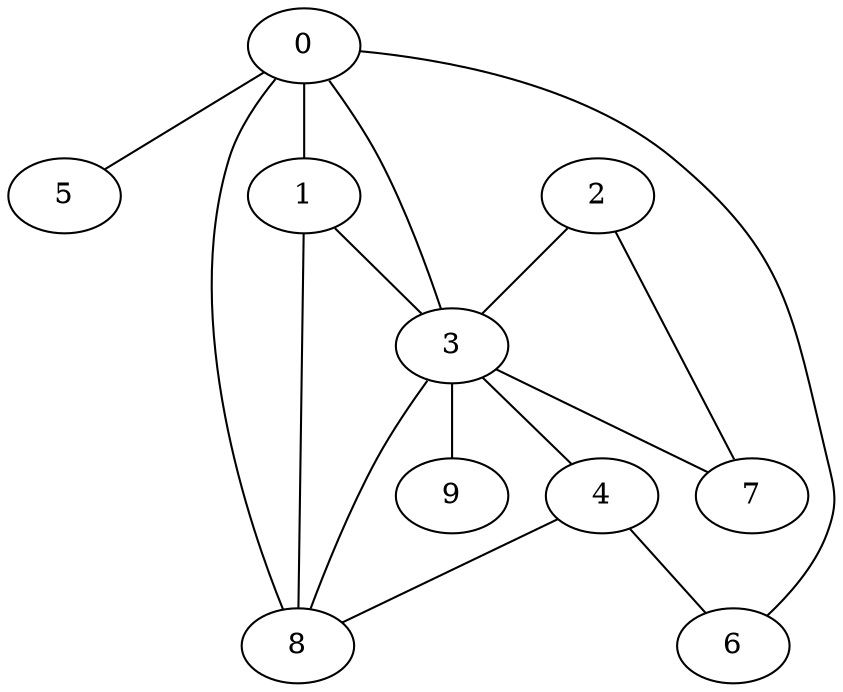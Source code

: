 strict graph "configuration_model 10 nodes 31 edges" {
	0	 [node_id=0,
		type=99];
	6	 [node_id=6,
		type=99];
	0 -- 6;
	5	 [node_id=5,
		type=99];
	0 -- 5;
	1	 [node_id=1,
		type=99];
	0 -- 1;
	3	 [node_id=3,
		type=99];
	0 -- 3;
	8	 [node_id=8,
		type=99];
	0 -- 8;
	1 -- 3;
	1 -- 8;
	2	 [node_id=2,
		type=99];
	7	 [node_id=7,
		type=99];
	2 -- 7;
	2 -- 3;
	4	 [node_id=4,
		type=99];
	3 -- 4;
	3 -- 7;
	3 -- 8;
	9	 [node_id=9,
		type=99];
	3 -- 9;
	4 -- 6;
	4 -- 8;
}
